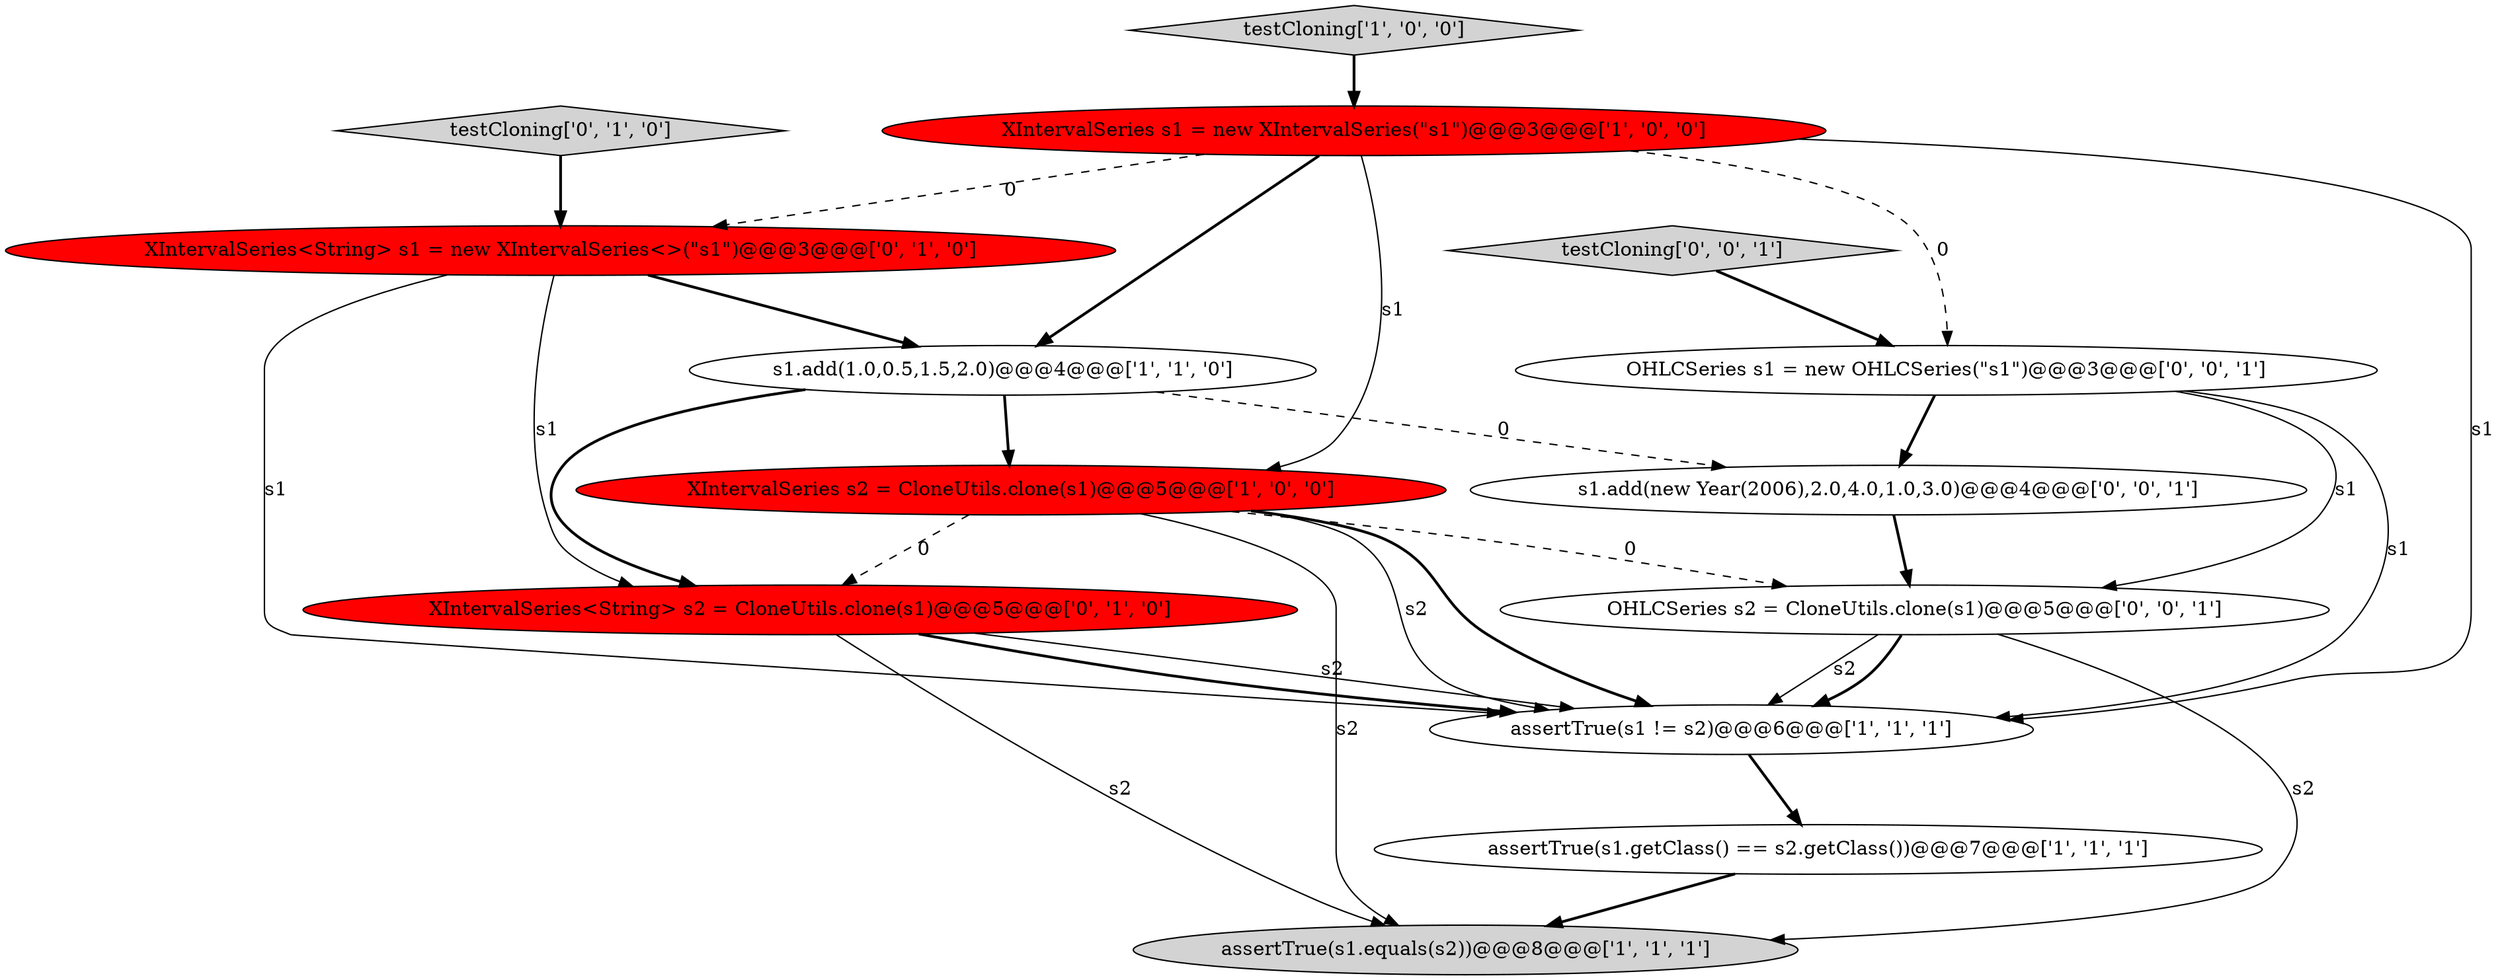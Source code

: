 digraph {
0 [style = filled, label = "testCloning['1', '0', '0']", fillcolor = lightgray, shape = diamond image = "AAA0AAABBB1BBB"];
12 [style = filled, label = "testCloning['0', '0', '1']", fillcolor = lightgray, shape = diamond image = "AAA0AAABBB3BBB"];
2 [style = filled, label = "assertTrue(s1.getClass() == s2.getClass())@@@7@@@['1', '1', '1']", fillcolor = white, shape = ellipse image = "AAA0AAABBB1BBB"];
7 [style = filled, label = "XIntervalSeries<String> s1 = new XIntervalSeries<>(\"s1\")@@@3@@@['0', '1', '0']", fillcolor = red, shape = ellipse image = "AAA1AAABBB2BBB"];
8 [style = filled, label = "testCloning['0', '1', '0']", fillcolor = lightgray, shape = diamond image = "AAA0AAABBB2BBB"];
4 [style = filled, label = "XIntervalSeries s2 = CloneUtils.clone(s1)@@@5@@@['1', '0', '0']", fillcolor = red, shape = ellipse image = "AAA1AAABBB1BBB"];
5 [style = filled, label = "assertTrue(s1 != s2)@@@6@@@['1', '1', '1']", fillcolor = white, shape = ellipse image = "AAA0AAABBB1BBB"];
1 [style = filled, label = "s1.add(1.0,0.5,1.5,2.0)@@@4@@@['1', '1', '0']", fillcolor = white, shape = ellipse image = "AAA0AAABBB1BBB"];
10 [style = filled, label = "OHLCSeries s2 = CloneUtils.clone(s1)@@@5@@@['0', '0', '1']", fillcolor = white, shape = ellipse image = "AAA0AAABBB3BBB"];
9 [style = filled, label = "XIntervalSeries<String> s2 = CloneUtils.clone(s1)@@@5@@@['0', '1', '0']", fillcolor = red, shape = ellipse image = "AAA1AAABBB2BBB"];
3 [style = filled, label = "assertTrue(s1.equals(s2))@@@8@@@['1', '1', '1']", fillcolor = lightgray, shape = ellipse image = "AAA0AAABBB1BBB"];
11 [style = filled, label = "OHLCSeries s1 = new OHLCSeries(\"s1\")@@@3@@@['0', '0', '1']", fillcolor = white, shape = ellipse image = "AAA0AAABBB3BBB"];
6 [style = filled, label = "XIntervalSeries s1 = new XIntervalSeries(\"s1\")@@@3@@@['1', '0', '0']", fillcolor = red, shape = ellipse image = "AAA1AAABBB1BBB"];
13 [style = filled, label = "s1.add(new Year(2006),2.0,4.0,1.0,3.0)@@@4@@@['0', '0', '1']", fillcolor = white, shape = ellipse image = "AAA0AAABBB3BBB"];
13->10 [style = bold, label=""];
1->4 [style = bold, label=""];
7->1 [style = bold, label=""];
0->6 [style = bold, label=""];
10->3 [style = solid, label="s2"];
6->5 [style = solid, label="s1"];
6->7 [style = dashed, label="0"];
10->5 [style = solid, label="s2"];
2->3 [style = bold, label=""];
7->9 [style = solid, label="s1"];
6->11 [style = dashed, label="0"];
12->11 [style = bold, label=""];
6->4 [style = solid, label="s1"];
11->5 [style = solid, label="s1"];
1->9 [style = bold, label=""];
8->7 [style = bold, label=""];
7->5 [style = solid, label="s1"];
1->13 [style = dashed, label="0"];
6->1 [style = bold, label=""];
9->5 [style = solid, label="s2"];
4->9 [style = dashed, label="0"];
5->2 [style = bold, label=""];
10->5 [style = bold, label=""];
4->5 [style = solid, label="s2"];
11->10 [style = solid, label="s1"];
9->3 [style = solid, label="s2"];
11->13 [style = bold, label=""];
9->5 [style = bold, label=""];
4->3 [style = solid, label="s2"];
4->10 [style = dashed, label="0"];
4->5 [style = bold, label=""];
}
